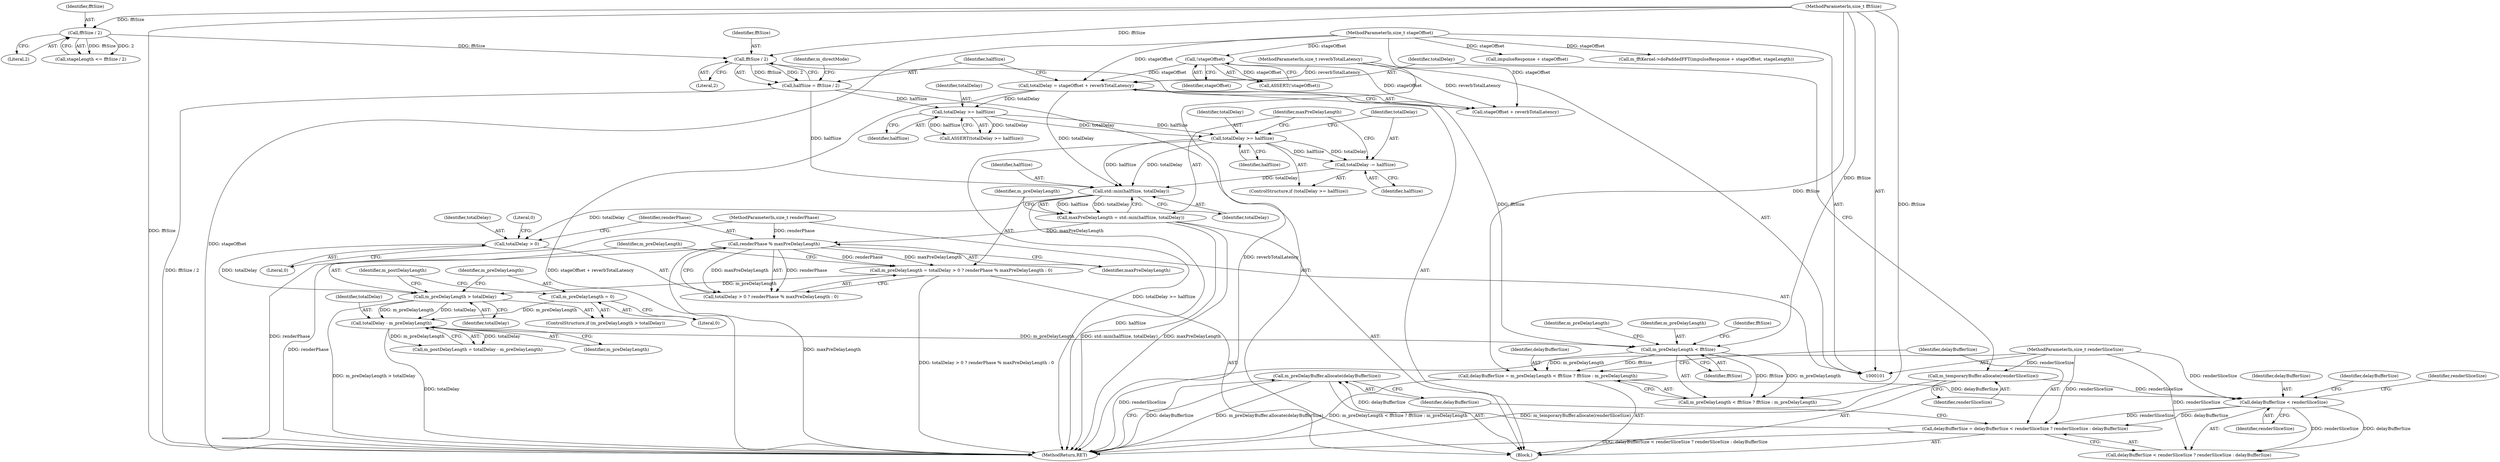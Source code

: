 digraph "0_Chrome_6bdf46c517fd12674ffc61d827dc8987e67f0334@API" {
"1000241" [label="(Call,m_preDelayBuffer.allocate(delayBufferSize))"];
"1000233" [label="(Call,delayBufferSize = delayBufferSize < renderSliceSize ? renderSliceSize : delayBufferSize)"];
"1000236" [label="(Call,delayBufferSize < renderSliceSize)"];
"1000225" [label="(Call,delayBufferSize = m_preDelayLength < fftSize ? fftSize : m_preDelayLength)"];
"1000228" [label="(Call,m_preDelayLength < fftSize)"];
"1000215" [label="(Call,totalDelay - m_preDelayLength)"];
"1000207" [label="(Call,m_preDelayLength > totalDelay)"];
"1000196" [label="(Call,m_preDelayLength = totalDelay > 0 ? renderPhase % maxPreDelayLength : 0)"];
"1000202" [label="(Call,renderPhase % maxPreDelayLength)"];
"1000108" [label="(MethodParameterIn,size_t renderPhase)"];
"1000191" [label="(Call,maxPreDelayLength = std::min(halfSize, totalDelay))"];
"1000193" [label="(Call,std::min(halfSize, totalDelay))"];
"1000184" [label="(Call,totalDelay >= halfSize)"];
"1000180" [label="(Call,totalDelay >= halfSize)"];
"1000164" [label="(Call,totalDelay = stageOffset + reverbTotalLatency)"];
"1000139" [label="(Call,!stageOffset)"];
"1000105" [label="(MethodParameterIn,size_t stageOffset)"];
"1000104" [label="(MethodParameterIn,size_t reverbTotalLatency)"];
"1000170" [label="(Call,halfSize = fftSize / 2)"];
"1000172" [label="(Call,fftSize / 2)"];
"1000144" [label="(Call,fftSize / 2)"];
"1000107" [label="(MethodParameterIn,size_t fftSize)"];
"1000187" [label="(Call,totalDelay -= halfSize)"];
"1000199" [label="(Call,totalDelay > 0)"];
"1000210" [label="(Call,m_preDelayLength = 0)"];
"1000161" [label="(Call,m_temporaryBuffer.allocate(renderSliceSize))"];
"1000109" [label="(MethodParameterIn,size_t renderSliceSize)"];
"1000205" [label="(Literal,0)"];
"1000109" [label="(MethodParameterIn,size_t renderSliceSize)"];
"1000112" [label="(Block,)"];
"1000198" [label="(Call,totalDelay > 0 ? renderPhase % maxPreDelayLength : 0)"];
"1000214" [label="(Identifier,m_postDelayLength)"];
"1000203" [label="(Identifier,renderPhase)"];
"1000182" [label="(Identifier,halfSize)"];
"1000161" [label="(Call,m_temporaryBuffer.allocate(renderSliceSize))"];
"1000174" [label="(Literal,2)"];
"1000209" [label="(Identifier,totalDelay)"];
"1000216" [label="(Identifier,totalDelay)"];
"1000195" [label="(Identifier,totalDelay)"];
"1000235" [label="(Call,delayBufferSize < renderSliceSize ? renderSliceSize : delayBufferSize)"];
"1000231" [label="(Identifier,fftSize)"];
"1000234" [label="(Identifier,delayBufferSize)"];
"1000138" [label="(Call,ASSERT(!stageOffset))"];
"1000181" [label="(Identifier,totalDelay)"];
"1000228" [label="(Call,m_preDelayLength < fftSize)"];
"1000204" [label="(Identifier,maxPreDelayLength)"];
"1000146" [label="(Literal,2)"];
"1000139" [label="(Call,!stageOffset)"];
"1000105" [label="(MethodParameterIn,size_t stageOffset)"];
"1000173" [label="(Identifier,fftSize)"];
"1000213" [label="(Call,m_postDelayLength = totalDelay - m_preDelayLength)"];
"1000243" [label="(MethodReturn,RET)"];
"1000186" [label="(Identifier,halfSize)"];
"1000237" [label="(Identifier,delayBufferSize)"];
"1000196" [label="(Call,m_preDelayLength = totalDelay > 0 ? renderPhase % maxPreDelayLength : 0)"];
"1000144" [label="(Call,fftSize / 2)"];
"1000211" [label="(Identifier,m_preDelayLength)"];
"1000199" [label="(Call,totalDelay > 0)"];
"1000226" [label="(Identifier,delayBufferSize)"];
"1000192" [label="(Identifier,maxPreDelayLength)"];
"1000188" [label="(Identifier,totalDelay)"];
"1000177" [label="(Identifier,m_directMode)"];
"1000171" [label="(Identifier,halfSize)"];
"1000240" [label="(Identifier,delayBufferSize)"];
"1000180" [label="(Call,totalDelay >= halfSize)"];
"1000201" [label="(Literal,0)"];
"1000165" [label="(Identifier,totalDelay)"];
"1000142" [label="(Call,stageLength <= fftSize / 2)"];
"1000232" [label="(Identifier,m_preDelayLength)"];
"1000197" [label="(Identifier,m_preDelayLength)"];
"1000210" [label="(Call,m_preDelayLength = 0)"];
"1000238" [label="(Identifier,renderSliceSize)"];
"1000225" [label="(Call,delayBufferSize = m_preDelayLength < fftSize ? fftSize : m_preDelayLength)"];
"1000233" [label="(Call,delayBufferSize = delayBufferSize < renderSliceSize ? renderSliceSize : delayBufferSize)"];
"1000189" [label="(Identifier,halfSize)"];
"1000104" [label="(MethodParameterIn,size_t reverbTotalLatency)"];
"1000212" [label="(Literal,0)"];
"1000183" [label="(ControlStructure,if (totalDelay >= halfSize))"];
"1000184" [label="(Call,totalDelay >= halfSize)"];
"1000170" [label="(Call,halfSize = fftSize / 2)"];
"1000127" [label="(Call,impulseResponse + stageOffset)"];
"1000227" [label="(Call,m_preDelayLength < fftSize ? fftSize : m_preDelayLength)"];
"1000193" [label="(Call,std::min(halfSize, totalDelay))"];
"1000241" [label="(Call,m_preDelayBuffer.allocate(delayBufferSize))"];
"1000166" [label="(Call,stageOffset + reverbTotalLatency)"];
"1000172" [label="(Call,fftSize / 2)"];
"1000236" [label="(Call,delayBufferSize < renderSliceSize)"];
"1000217" [label="(Identifier,m_preDelayLength)"];
"1000230" [label="(Identifier,fftSize)"];
"1000202" [label="(Call,renderPhase % maxPreDelayLength)"];
"1000187" [label="(Call,totalDelay -= halfSize)"];
"1000140" [label="(Identifier,stageOffset)"];
"1000215" [label="(Call,totalDelay - m_preDelayLength)"];
"1000162" [label="(Identifier,renderSliceSize)"];
"1000126" [label="(Call,m_fftKernel->doPaddedFFT(impulseResponse + stageOffset, stageLength))"];
"1000208" [label="(Identifier,m_preDelayLength)"];
"1000242" [label="(Identifier,delayBufferSize)"];
"1000239" [label="(Identifier,renderSliceSize)"];
"1000185" [label="(Identifier,totalDelay)"];
"1000107" [label="(MethodParameterIn,size_t fftSize)"];
"1000229" [label="(Identifier,m_preDelayLength)"];
"1000206" [label="(ControlStructure,if (m_preDelayLength > totalDelay))"];
"1000207" [label="(Call,m_preDelayLength > totalDelay)"];
"1000179" [label="(Call,ASSERT(totalDelay >= halfSize))"];
"1000164" [label="(Call,totalDelay = stageOffset + reverbTotalLatency)"];
"1000191" [label="(Call,maxPreDelayLength = std::min(halfSize, totalDelay))"];
"1000200" [label="(Identifier,totalDelay)"];
"1000194" [label="(Identifier,halfSize)"];
"1000145" [label="(Identifier,fftSize)"];
"1000108" [label="(MethodParameterIn,size_t renderPhase)"];
"1000241" -> "1000112"  [label="AST: "];
"1000241" -> "1000242"  [label="CFG: "];
"1000242" -> "1000241"  [label="AST: "];
"1000243" -> "1000241"  [label="CFG: "];
"1000241" -> "1000243"  [label="DDG: delayBufferSize"];
"1000241" -> "1000243"  [label="DDG: m_preDelayBuffer.allocate(delayBufferSize)"];
"1000233" -> "1000241"  [label="DDG: delayBufferSize"];
"1000233" -> "1000112"  [label="AST: "];
"1000233" -> "1000235"  [label="CFG: "];
"1000234" -> "1000233"  [label="AST: "];
"1000235" -> "1000233"  [label="AST: "];
"1000242" -> "1000233"  [label="CFG: "];
"1000233" -> "1000243"  [label="DDG: delayBufferSize < renderSliceSize ? renderSliceSize : delayBufferSize"];
"1000236" -> "1000233"  [label="DDG: renderSliceSize"];
"1000236" -> "1000233"  [label="DDG: delayBufferSize"];
"1000109" -> "1000233"  [label="DDG: renderSliceSize"];
"1000236" -> "1000235"  [label="AST: "];
"1000236" -> "1000238"  [label="CFG: "];
"1000237" -> "1000236"  [label="AST: "];
"1000238" -> "1000236"  [label="AST: "];
"1000239" -> "1000236"  [label="CFG: "];
"1000240" -> "1000236"  [label="CFG: "];
"1000225" -> "1000236"  [label="DDG: delayBufferSize"];
"1000161" -> "1000236"  [label="DDG: renderSliceSize"];
"1000109" -> "1000236"  [label="DDG: renderSliceSize"];
"1000236" -> "1000235"  [label="DDG: renderSliceSize"];
"1000236" -> "1000235"  [label="DDG: delayBufferSize"];
"1000225" -> "1000112"  [label="AST: "];
"1000225" -> "1000227"  [label="CFG: "];
"1000226" -> "1000225"  [label="AST: "];
"1000227" -> "1000225"  [label="AST: "];
"1000234" -> "1000225"  [label="CFG: "];
"1000225" -> "1000243"  [label="DDG: m_preDelayLength < fftSize ? fftSize : m_preDelayLength"];
"1000228" -> "1000225"  [label="DDG: fftSize"];
"1000228" -> "1000225"  [label="DDG: m_preDelayLength"];
"1000107" -> "1000225"  [label="DDG: fftSize"];
"1000228" -> "1000227"  [label="AST: "];
"1000228" -> "1000230"  [label="CFG: "];
"1000229" -> "1000228"  [label="AST: "];
"1000230" -> "1000228"  [label="AST: "];
"1000231" -> "1000228"  [label="CFG: "];
"1000232" -> "1000228"  [label="CFG: "];
"1000215" -> "1000228"  [label="DDG: m_preDelayLength"];
"1000172" -> "1000228"  [label="DDG: fftSize"];
"1000107" -> "1000228"  [label="DDG: fftSize"];
"1000228" -> "1000227"  [label="DDG: fftSize"];
"1000228" -> "1000227"  [label="DDG: m_preDelayLength"];
"1000215" -> "1000213"  [label="AST: "];
"1000215" -> "1000217"  [label="CFG: "];
"1000216" -> "1000215"  [label="AST: "];
"1000217" -> "1000215"  [label="AST: "];
"1000213" -> "1000215"  [label="CFG: "];
"1000215" -> "1000243"  [label="DDG: totalDelay"];
"1000215" -> "1000213"  [label="DDG: totalDelay"];
"1000215" -> "1000213"  [label="DDG: m_preDelayLength"];
"1000207" -> "1000215"  [label="DDG: totalDelay"];
"1000207" -> "1000215"  [label="DDG: m_preDelayLength"];
"1000210" -> "1000215"  [label="DDG: m_preDelayLength"];
"1000207" -> "1000206"  [label="AST: "];
"1000207" -> "1000209"  [label="CFG: "];
"1000208" -> "1000207"  [label="AST: "];
"1000209" -> "1000207"  [label="AST: "];
"1000211" -> "1000207"  [label="CFG: "];
"1000214" -> "1000207"  [label="CFG: "];
"1000207" -> "1000243"  [label="DDG: m_preDelayLength > totalDelay"];
"1000196" -> "1000207"  [label="DDG: m_preDelayLength"];
"1000199" -> "1000207"  [label="DDG: totalDelay"];
"1000196" -> "1000112"  [label="AST: "];
"1000196" -> "1000198"  [label="CFG: "];
"1000197" -> "1000196"  [label="AST: "];
"1000198" -> "1000196"  [label="AST: "];
"1000208" -> "1000196"  [label="CFG: "];
"1000196" -> "1000243"  [label="DDG: totalDelay > 0 ? renderPhase % maxPreDelayLength : 0"];
"1000202" -> "1000196"  [label="DDG: renderPhase"];
"1000202" -> "1000196"  [label="DDG: maxPreDelayLength"];
"1000202" -> "1000198"  [label="AST: "];
"1000202" -> "1000204"  [label="CFG: "];
"1000203" -> "1000202"  [label="AST: "];
"1000204" -> "1000202"  [label="AST: "];
"1000198" -> "1000202"  [label="CFG: "];
"1000202" -> "1000243"  [label="DDG: renderPhase"];
"1000202" -> "1000243"  [label="DDG: maxPreDelayLength"];
"1000202" -> "1000198"  [label="DDG: renderPhase"];
"1000202" -> "1000198"  [label="DDG: maxPreDelayLength"];
"1000108" -> "1000202"  [label="DDG: renderPhase"];
"1000191" -> "1000202"  [label="DDG: maxPreDelayLength"];
"1000108" -> "1000101"  [label="AST: "];
"1000108" -> "1000243"  [label="DDG: renderPhase"];
"1000191" -> "1000112"  [label="AST: "];
"1000191" -> "1000193"  [label="CFG: "];
"1000192" -> "1000191"  [label="AST: "];
"1000193" -> "1000191"  [label="AST: "];
"1000197" -> "1000191"  [label="CFG: "];
"1000191" -> "1000243"  [label="DDG: std::min(halfSize, totalDelay)"];
"1000191" -> "1000243"  [label="DDG: maxPreDelayLength"];
"1000193" -> "1000191"  [label="DDG: halfSize"];
"1000193" -> "1000191"  [label="DDG: totalDelay"];
"1000193" -> "1000195"  [label="CFG: "];
"1000194" -> "1000193"  [label="AST: "];
"1000195" -> "1000193"  [label="AST: "];
"1000193" -> "1000243"  [label="DDG: halfSize"];
"1000184" -> "1000193"  [label="DDG: halfSize"];
"1000184" -> "1000193"  [label="DDG: totalDelay"];
"1000170" -> "1000193"  [label="DDG: halfSize"];
"1000187" -> "1000193"  [label="DDG: totalDelay"];
"1000164" -> "1000193"  [label="DDG: totalDelay"];
"1000193" -> "1000199"  [label="DDG: totalDelay"];
"1000184" -> "1000183"  [label="AST: "];
"1000184" -> "1000186"  [label="CFG: "];
"1000185" -> "1000184"  [label="AST: "];
"1000186" -> "1000184"  [label="AST: "];
"1000188" -> "1000184"  [label="CFG: "];
"1000192" -> "1000184"  [label="CFG: "];
"1000184" -> "1000243"  [label="DDG: totalDelay >= halfSize"];
"1000180" -> "1000184"  [label="DDG: totalDelay"];
"1000180" -> "1000184"  [label="DDG: halfSize"];
"1000184" -> "1000187"  [label="DDG: halfSize"];
"1000184" -> "1000187"  [label="DDG: totalDelay"];
"1000180" -> "1000179"  [label="AST: "];
"1000180" -> "1000182"  [label="CFG: "];
"1000181" -> "1000180"  [label="AST: "];
"1000182" -> "1000180"  [label="AST: "];
"1000179" -> "1000180"  [label="CFG: "];
"1000180" -> "1000179"  [label="DDG: totalDelay"];
"1000180" -> "1000179"  [label="DDG: halfSize"];
"1000164" -> "1000180"  [label="DDG: totalDelay"];
"1000170" -> "1000180"  [label="DDG: halfSize"];
"1000164" -> "1000112"  [label="AST: "];
"1000164" -> "1000166"  [label="CFG: "];
"1000165" -> "1000164"  [label="AST: "];
"1000166" -> "1000164"  [label="AST: "];
"1000171" -> "1000164"  [label="CFG: "];
"1000164" -> "1000243"  [label="DDG: stageOffset + reverbTotalLatency"];
"1000139" -> "1000164"  [label="DDG: stageOffset"];
"1000105" -> "1000164"  [label="DDG: stageOffset"];
"1000104" -> "1000164"  [label="DDG: reverbTotalLatency"];
"1000139" -> "1000138"  [label="AST: "];
"1000139" -> "1000140"  [label="CFG: "];
"1000140" -> "1000139"  [label="AST: "];
"1000138" -> "1000139"  [label="CFG: "];
"1000139" -> "1000138"  [label="DDG: stageOffset"];
"1000105" -> "1000139"  [label="DDG: stageOffset"];
"1000139" -> "1000166"  [label="DDG: stageOffset"];
"1000105" -> "1000101"  [label="AST: "];
"1000105" -> "1000243"  [label="DDG: stageOffset"];
"1000105" -> "1000126"  [label="DDG: stageOffset"];
"1000105" -> "1000127"  [label="DDG: stageOffset"];
"1000105" -> "1000166"  [label="DDG: stageOffset"];
"1000104" -> "1000101"  [label="AST: "];
"1000104" -> "1000243"  [label="DDG: reverbTotalLatency"];
"1000104" -> "1000166"  [label="DDG: reverbTotalLatency"];
"1000170" -> "1000112"  [label="AST: "];
"1000170" -> "1000172"  [label="CFG: "];
"1000171" -> "1000170"  [label="AST: "];
"1000172" -> "1000170"  [label="AST: "];
"1000177" -> "1000170"  [label="CFG: "];
"1000170" -> "1000243"  [label="DDG: fftSize / 2"];
"1000172" -> "1000170"  [label="DDG: fftSize"];
"1000172" -> "1000170"  [label="DDG: 2"];
"1000172" -> "1000174"  [label="CFG: "];
"1000173" -> "1000172"  [label="AST: "];
"1000174" -> "1000172"  [label="AST: "];
"1000144" -> "1000172"  [label="DDG: fftSize"];
"1000107" -> "1000172"  [label="DDG: fftSize"];
"1000144" -> "1000142"  [label="AST: "];
"1000144" -> "1000146"  [label="CFG: "];
"1000145" -> "1000144"  [label="AST: "];
"1000146" -> "1000144"  [label="AST: "];
"1000142" -> "1000144"  [label="CFG: "];
"1000144" -> "1000142"  [label="DDG: fftSize"];
"1000144" -> "1000142"  [label="DDG: 2"];
"1000107" -> "1000144"  [label="DDG: fftSize"];
"1000107" -> "1000101"  [label="AST: "];
"1000107" -> "1000243"  [label="DDG: fftSize"];
"1000107" -> "1000227"  [label="DDG: fftSize"];
"1000187" -> "1000183"  [label="AST: "];
"1000187" -> "1000189"  [label="CFG: "];
"1000188" -> "1000187"  [label="AST: "];
"1000189" -> "1000187"  [label="AST: "];
"1000192" -> "1000187"  [label="CFG: "];
"1000199" -> "1000198"  [label="AST: "];
"1000199" -> "1000201"  [label="CFG: "];
"1000200" -> "1000199"  [label="AST: "];
"1000201" -> "1000199"  [label="AST: "];
"1000203" -> "1000199"  [label="CFG: "];
"1000205" -> "1000199"  [label="CFG: "];
"1000210" -> "1000206"  [label="AST: "];
"1000210" -> "1000212"  [label="CFG: "];
"1000211" -> "1000210"  [label="AST: "];
"1000212" -> "1000210"  [label="AST: "];
"1000214" -> "1000210"  [label="CFG: "];
"1000161" -> "1000112"  [label="AST: "];
"1000161" -> "1000162"  [label="CFG: "];
"1000162" -> "1000161"  [label="AST: "];
"1000165" -> "1000161"  [label="CFG: "];
"1000161" -> "1000243"  [label="DDG: m_temporaryBuffer.allocate(renderSliceSize)"];
"1000109" -> "1000161"  [label="DDG: renderSliceSize"];
"1000109" -> "1000101"  [label="AST: "];
"1000109" -> "1000243"  [label="DDG: renderSliceSize"];
"1000109" -> "1000235"  [label="DDG: renderSliceSize"];
}
